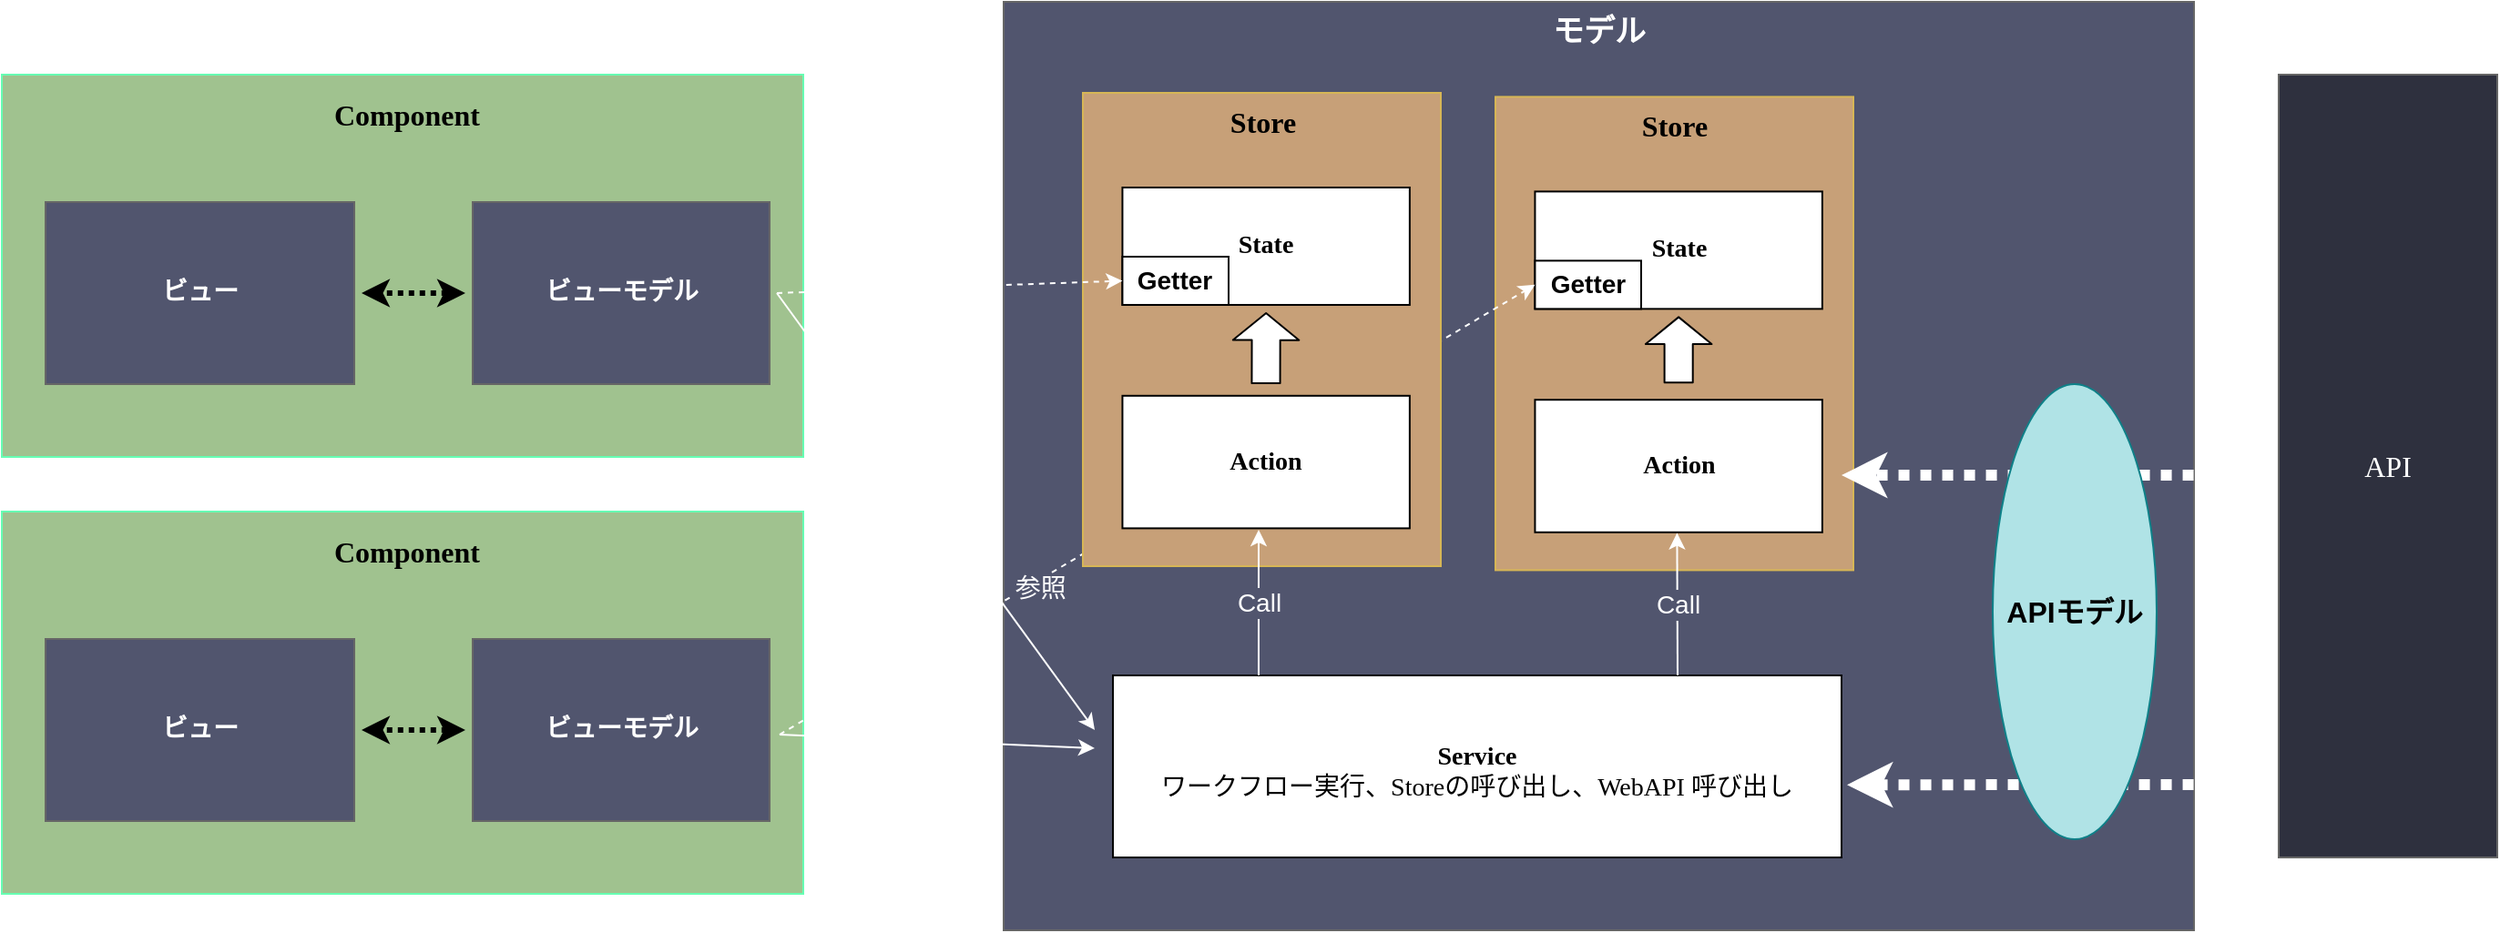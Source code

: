 <mxfile>
    <diagram id="g32roVNftYkZaOqn-Fnz" name="ページ1">
        <mxGraphModel dx="2528" dy="1365" grid="1" gridSize="10" guides="1" tooltips="1" connect="1" arrows="1" fold="1" page="1" pageScale="1" pageWidth="827" pageHeight="1169" math="0" shadow="0">
            <root>
                <mxCell id="0"/>
                <mxCell id="1" parent="0"/>
                <mxCell id="88" value="Component" style="rounded=0;whiteSpace=wrap;html=1;align=center;spacingLeft=5;fillColor=#a0c28f;fontColor=#000000;strokeColor=#66FFB3;verticalAlign=top;fontSize=16;fontFamily=Noto Sans JP;fontSource=https%3A%2F%2Ffonts.googleapis.com%2Fcss%3Ffamily%3DNoto%2BSans%2BJP;fontStyle=1;spacingTop=6;" vertex="1" parent="1">
                    <mxGeometry x="220" y="330" width="440" height="210" as="geometry"/>
                </mxCell>
                <mxCell id="89" value="モデル" style="rounded=0;whiteSpace=wrap;html=1;fillColor=#51556e;fontColor=#FFFFFF;strokeColor=#666666;fontStyle=1;verticalAlign=top;fontSize=17;" vertex="1" parent="1">
                    <mxGeometry x="770" y="50" width="653.5" height="510" as="geometry"/>
                </mxCell>
                <mxCell id="90" value="Service&lt;br style=&quot;border-color: var(--border-color);&quot;&gt;&lt;span style=&quot;border-color: var(--border-color); font-weight: normal;&quot;&gt;ワークフロー実行、Storeの呼び出し、WebAPI 呼び出し&lt;/span&gt;&lt;span style=&quot;font-weight: normal&quot;&gt;&lt;br&gt;&lt;/span&gt;" style="rounded=0;whiteSpace=wrap;html=1;fontSize=14;fontFamily=Noto Sans JP;fontSource=https%3A%2F%2Ffonts.googleapis.com%2Fcss%3Ffamily%3DNoto%2BSans%2BJP;perimeterSpacing=9;fontStyle=1;align=center;verticalAlign=bottom;spacingBottom=27;" vertex="1" parent="1">
                    <mxGeometry x="830" y="420" width="400" height="100" as="geometry"/>
                </mxCell>
                <mxCell id="91" value="Component" style="rounded=0;whiteSpace=wrap;html=1;align=center;spacingLeft=5;fillColor=#a0c28f;fontColor=#000000;strokeColor=#66FFB3;verticalAlign=top;fontSize=16;fontFamily=Noto Sans JP;fontSource=https%3A%2F%2Ffonts.googleapis.com%2Fcss%3Ffamily%3DNoto%2BSans%2BJP;fontStyle=1;spacingTop=6;" vertex="1" parent="1">
                    <mxGeometry x="220" y="90" width="440" height="210" as="geometry"/>
                </mxCell>
                <mxCell id="92" value="&lt;b&gt;ビュー&lt;/b&gt;" style="rounded=0;whiteSpace=wrap;html=1;fontSize=14;fontFamily=Noto Sans JP;fontSource=https%3A%2F%2Ffonts.googleapis.com%2Fcss%3Ffamily%3DNoto%2BSans%2BJP;perimeterSpacing=4;fillColor=#51556e;strokeColor=#666666;fontColor=#FFFFFF;" vertex="1" parent="1">
                    <mxGeometry x="244" y="160" width="169.5" height="100" as="geometry"/>
                </mxCell>
                <mxCell id="93" value="&lt;b&gt;ビューモデル&lt;/b&gt;" style="rounded=0;whiteSpace=wrap;html=1;fontSize=14;fontFamily=Noto Sans JP;fontSource=https%3A%2F%2Ffonts.googleapis.com%2Fcss%3Ffamily%3DNoto%2BSans%2BJP;perimeterSpacing=4;fillColor=#51556e;fontColor=#FFFFFF;strokeColor=#666666;" vertex="1" parent="1">
                    <mxGeometry x="478.5" y="160" width="163" height="100" as="geometry"/>
                </mxCell>
                <mxCell id="94" value="" style="group" vertex="1" connectable="0" parent="1">
                    <mxGeometry x="1040" y="102.2" width="196.5" height="260" as="geometry"/>
                </mxCell>
                <mxCell id="95" value="&lt;b&gt;Store&lt;/b&gt;" style="rounded=0;whiteSpace=wrap;html=1;fontSize=16;verticalAlign=top;fillColor=#c7a078;strokeColor=#d6b656;fontFamily=Noto Sans JP;fontSource=https%3A%2F%2Ffonts.googleapis.com%2Fcss%3Ffamily%3DNoto%2BSans%2BJP;" vertex="1" parent="94">
                    <mxGeometry width="196.5" height="260" as="geometry"/>
                </mxCell>
                <mxCell id="96" value="&lt;span&gt;State&lt;/span&gt;&lt;span&gt;&lt;br&gt;&lt;/span&gt;" style="rounded=0;whiteSpace=wrap;html=1;fontSize=14;fontFamily=Noto Sans JP;fontSource=https%3A%2F%2Ffonts.googleapis.com%2Fcss%3Ffamily%3DNoto%2BSans%2BJP;perimeterSpacing=4;fontStyle=1;align=center;" vertex="1" parent="94">
                    <mxGeometry x="21.718" y="52" width="157.717" height="64.48" as="geometry"/>
                </mxCell>
                <mxCell id="97" value="Action" style="rounded=0;whiteSpace=wrap;html=1;fontSize=14;fontFamily=Noto Sans JP;fontSource=https%3A%2F%2Ffonts.googleapis.com%2Fcss%3Ffamily%3DNoto%2BSans%2BJP;perimeterSpacing=9;fontStyle=1;align=center;" vertex="1" parent="94">
                    <mxGeometry x="21.718" y="166.4" width="157.717" height="72.8" as="geometry"/>
                </mxCell>
                <mxCell id="98" value="&lt;span style=&quot;font-size: 14px;&quot;&gt;Getter&lt;/span&gt;" style="rounded=0;whiteSpace=wrap;html=1;fontStyle=1;fontSize=14;" vertex="1" parent="94">
                    <mxGeometry x="21.72" y="90" width="58.28" height="26.48" as="geometry"/>
                </mxCell>
                <mxCell id="99" value="" style="shape=flexArrow;endArrow=classic;startArrow=none;html=1;startSize=2;endSize=4.606;strokeWidth=1;startFill=0;width=15.556;endWidth=19.728;entryX=0.5;entryY=1;entryDx=0;entryDy=0;exitX=0.5;exitY=0;exitDx=0;exitDy=0;fillColor=default;" edge="1" parent="94" source="97" target="96">
                    <mxGeometry width="100" height="100" relative="1" as="geometry">
                        <mxPoint x="101" y="157.8" as="sourcePoint"/>
                        <mxPoint x="100.347" y="120.0" as="targetPoint"/>
                    </mxGeometry>
                </mxCell>
                <mxCell id="100" value="" style="endArrow=classic;html=1;fontSize=14;fontFamily=Noto Sans JP;fontSource=https%3A%2F%2Ffonts.googleapis.com%2Fcss%3Ffamily%3DNoto%2BSans%2BJP;exitX=1;exitY=0.5;exitDx=0;exitDy=0;entryX=0;entryY=0.5;entryDx=0;entryDy=0;dashed=1;strokeColor=#FFFFFF;fontColor=#FFFFFF;labelBackgroundColor=none;" edge="1" parent="1" target="98">
                    <mxGeometry width="50" height="50" relative="1" as="geometry">
                        <mxPoint x="647" y="452.5" as="sourcePoint"/>
                        <mxPoint x="803.0" y="335" as="targetPoint"/>
                    </mxGeometry>
                </mxCell>
                <mxCell id="101" value="参照" style="edgeLabel;align=center;verticalAlign=middle;resizable=0;points=[];fontSize=14;fontColor=#FFFFFF;labelBackgroundColor=#51556e;" vertex="1" connectable="0" parent="100">
                    <mxGeometry x="-0.313" y="1" relative="1" as="geometry">
                        <mxPoint x="1" y="4" as="offset"/>
                    </mxGeometry>
                </mxCell>
                <mxCell id="102" value="" style="endArrow=classic;html=1;fontSize=14;fontFamily=Noto Sans JP;fontSource=https%3A%2F%2Ffonts.googleapis.com%2Fcss%3Ffamily%3DNoto%2BSans%2BJP;startArrow=classic;startFill=1;dashed=1;strokeWidth=3;dashPattern=1 1;entryX=1;entryY=0.5;entryDx=0;entryDy=0;" edge="1" parent="1" source="93" target="92">
                    <mxGeometry width="50" height="50" relative="1" as="geometry">
                        <mxPoint x="370" y="193" as="sourcePoint"/>
                        <mxPoint x="1131" y="345" as="targetPoint"/>
                    </mxGeometry>
                </mxCell>
                <mxCell id="103" value="" style="endArrow=classic;html=1;fontSize=14;fontFamily=Noto Sans JP;fontSource=https%3A%2F%2Ffonts.googleapis.com%2Fcss%3Ffamily%3DNoto%2BSans%2BJP;exitX=1;exitY=0.5;exitDx=0;exitDy=0;strokeColor=#FFFFFF;" edge="1" parent="1">
                    <mxGeometry width="50" height="50" relative="1" as="geometry">
                        <mxPoint x="647" y="452.5" as="sourcePoint"/>
                        <mxPoint x="820.0" y="460" as="targetPoint"/>
                    </mxGeometry>
                </mxCell>
                <mxCell id="104" value="Call" style="endArrow=classic;html=1;fontSize=14;entryX=0.495;entryY=0.905;entryDx=0;entryDy=0;entryPerimeter=0;labelBackgroundColor=#51556e;fontColor=#FFFFFF;strokeColor=#FFFFFF;" edge="1" parent="1" target="97">
                    <mxGeometry width="50" height="50" relative="1" as="geometry">
                        <mxPoint x="1140.0" y="420" as="sourcePoint"/>
                        <mxPoint x="1140" y="350" as="targetPoint"/>
                    </mxGeometry>
                </mxCell>
                <mxCell id="105" value="" style="endArrow=classic;html=1;fontSize=14;fontFamily=Noto Sans JP;fontSource=https%3A%2F%2Ffonts.googleapis.com%2Fcss%3Ffamily%3DNoto%2BSans%2BJP;startArrow=classic;startFill=1;dashed=1;strokeWidth=6;dashPattern=1 1;strokeColor=#FFFFFF;" edge="1" parent="1">
                    <mxGeometry width="50" height="50" relative="1" as="geometry">
                        <mxPoint x="1463.0" y="310" as="sourcePoint"/>
                        <mxPoint x="1230.0" y="310" as="targetPoint"/>
                    </mxGeometry>
                </mxCell>
                <mxCell id="106" value="" style="endArrow=classic;html=1;fontSize=14;fontFamily=Noto Sans JP;fontSource=https%3A%2F%2Ffonts.googleapis.com%2Fcss%3Ffamily%3DNoto%2BSans%2BJP;startArrow=classic;startFill=1;dashed=1;strokeWidth=6;dashPattern=1 1;strokeColor=#FFFFFF;" edge="1" parent="1">
                    <mxGeometry width="50" height="50" relative="1" as="geometry">
                        <mxPoint x="1463.0" y="480" as="sourcePoint"/>
                        <mxPoint x="1233" y="480.09" as="targetPoint"/>
                    </mxGeometry>
                </mxCell>
                <mxCell id="107" value="APIモデル" style="ellipse;whiteSpace=wrap;html=1;rounded=1;fontSize=16;fontStyle=1;fillColor=#b0e3e6;strokeColor=#0e8088;" vertex="1" parent="1">
                    <mxGeometry x="1313" y="260" width="90" height="250" as="geometry"/>
                </mxCell>
                <mxCell id="108" value="" style="group" vertex="1" connectable="0" parent="1">
                    <mxGeometry x="813.5" y="100" width="196.5" height="260" as="geometry"/>
                </mxCell>
                <mxCell id="109" value="&lt;b&gt;Store&lt;/b&gt;" style="rounded=0;whiteSpace=wrap;html=1;fontSize=16;verticalAlign=top;fillColor=#c7a078;strokeColor=#d6b656;fontFamily=Noto Sans JP;fontSource=https%3A%2F%2Ffonts.googleapis.com%2Fcss%3Ffamily%3DNoto%2BSans%2BJP;" vertex="1" parent="108">
                    <mxGeometry width="196.5" height="260" as="geometry"/>
                </mxCell>
                <mxCell id="110" value="&lt;span&gt;State&lt;/span&gt;&lt;span&gt;&lt;br&gt;&lt;/span&gt;" style="rounded=0;whiteSpace=wrap;html=1;fontSize=14;fontFamily=Noto Sans JP;fontSource=https%3A%2F%2Ffonts.googleapis.com%2Fcss%3Ffamily%3DNoto%2BSans%2BJP;perimeterSpacing=4;fontStyle=1;align=center;" vertex="1" parent="108">
                    <mxGeometry x="21.718" y="52" width="157.717" height="64.48" as="geometry"/>
                </mxCell>
                <mxCell id="111" value="Action" style="rounded=0;whiteSpace=wrap;html=1;fontSize=14;fontFamily=Noto Sans JP;fontSource=https%3A%2F%2Ffonts.googleapis.com%2Fcss%3Ffamily%3DNoto%2BSans%2BJP;perimeterSpacing=9;fontStyle=1;align=center;" vertex="1" parent="108">
                    <mxGeometry x="21.718" y="166.4" width="157.717" height="72.8" as="geometry"/>
                </mxCell>
                <mxCell id="112" value="" style="shape=flexArrow;endArrow=classic;startArrow=none;html=1;startSize=2;endSize=4.606;strokeWidth=1;entryX=0.5;entryY=1;entryDx=0;entryDy=0;startFill=0;width=15.556;endWidth=19.728;fillColor=default;" edge="1" parent="108" target="110">
                    <mxGeometry width="100" height="100" relative="1" as="geometry">
                        <mxPoint x="100.5" y="160" as="sourcePoint"/>
                        <mxPoint x="108.592" y="41.6" as="targetPoint"/>
                    </mxGeometry>
                </mxCell>
                <mxCell id="113" value="&lt;span style=&quot;font-size: 14px;&quot;&gt;Getter&lt;/span&gt;" style="rounded=0;whiteSpace=wrap;html=1;fontStyle=1;fontSize=14;" vertex="1" parent="108">
                    <mxGeometry x="21.72" y="90" width="58.28" height="26.48" as="geometry"/>
                </mxCell>
                <mxCell id="114" value="" style="endArrow=classic;html=1;fontSize=14;fontFamily=Noto Sans JP;fontSource=https%3A%2F%2Ffonts.googleapis.com%2Fcss%3Ffamily%3DNoto%2BSans%2BJP;exitX=1;exitY=0.5;exitDx=0;exitDy=0;strokeColor=#FFFFFF;fontColor=#FFFFFF;labelBackgroundColor=none;" edge="1" parent="1" source="93">
                    <mxGeometry width="50" height="50" relative="1" as="geometry">
                        <mxPoint x="657.0" y="462.5" as="sourcePoint"/>
                        <mxPoint x="820.0" y="450" as="targetPoint"/>
                    </mxGeometry>
                </mxCell>
                <mxCell id="115" value="参照" style="endArrow=classic;html=1;fontSize=14;fontFamily=Noto Sans JP;fontSource=https%3A%2F%2Ffonts.googleapis.com%2Fcss%3Ffamily%3DNoto%2BSans%2BJP;exitX=1;exitY=0.5;exitDx=0;exitDy=0;entryX=0;entryY=0.5;entryDx=0;entryDy=0;dashed=1;strokeColor=#FFFFFF;fontColor=#FFFFFF;labelBackgroundColor=none;" edge="1" parent="1" source="93" target="113">
                    <mxGeometry width="50" height="50" relative="1" as="geometry">
                        <mxPoint x="620" y="232" as="sourcePoint"/>
                        <mxPoint x="800" y="310" as="targetPoint"/>
                    </mxGeometry>
                </mxCell>
                <mxCell id="116" value="Call" style="endArrow=classic;html=1;fontSize=14;strokeColor=#FFFFFF;labelBackgroundColor=#51556e;fontColor=#FFFFFF;" edge="1" parent="1">
                    <mxGeometry width="50" height="50" relative="1" as="geometry">
                        <mxPoint x="910.0" y="420" as="sourcePoint"/>
                        <mxPoint x="910.0" y="340" as="targetPoint"/>
                    </mxGeometry>
                </mxCell>
                <mxCell id="117" value="API" style="rounded=0;whiteSpace=wrap;html=1;fontSize=16;fillColor=#2e303e;strokeColor=#666666;fontFamily=Noto Sans JP;fontSource=https%3A%2F%2Ffonts.googleapis.com%2Fcss%3Ffamily%3DNoto%2BSans%2BJP;fontColor=#FFFFFF;" vertex="1" parent="1">
                    <mxGeometry x="1470" y="90" width="120" height="430" as="geometry"/>
                </mxCell>
                <mxCell id="118" value="&lt;b&gt;ビュー&lt;/b&gt;" style="rounded=0;whiteSpace=wrap;html=1;fontSize=14;fontFamily=Noto Sans JP;fontSource=https%3A%2F%2Ffonts.googleapis.com%2Fcss%3Ffamily%3DNoto%2BSans%2BJP;perimeterSpacing=4;fillColor=#51556e;strokeColor=#666666;fontColor=#FFFFFF;" vertex="1" parent="1">
                    <mxGeometry x="244" y="400" width="169.5" height="100" as="geometry"/>
                </mxCell>
                <mxCell id="119" value="&lt;b&gt;ビューモデル&lt;/b&gt;" style="rounded=0;whiteSpace=wrap;html=1;fontSize=14;fontFamily=Noto Sans JP;fontSource=https%3A%2F%2Ffonts.googleapis.com%2Fcss%3Ffamily%3DNoto%2BSans%2BJP;perimeterSpacing=4;fillColor=#51556e;fontColor=#FFFFFF;strokeColor=#666666;" vertex="1" parent="1">
                    <mxGeometry x="478.5" y="400" width="163" height="100" as="geometry"/>
                </mxCell>
                <mxCell id="120" value="" style="endArrow=classic;html=1;fontSize=14;fontFamily=Noto Sans JP;fontSource=https%3A%2F%2Ffonts.googleapis.com%2Fcss%3Ffamily%3DNoto%2BSans%2BJP;startArrow=classic;startFill=1;dashed=1;strokeWidth=3;dashPattern=1 1;entryX=1;entryY=0.5;entryDx=0;entryDy=0;" edge="1" parent="1" source="119" target="118">
                    <mxGeometry width="50" height="50" relative="1" as="geometry">
                        <mxPoint x="368.5" y="433" as="sourcePoint"/>
                        <mxPoint x="1129.5" y="585" as="targetPoint"/>
                    </mxGeometry>
                </mxCell>
            </root>
        </mxGraphModel>
    </diagram>
</mxfile>